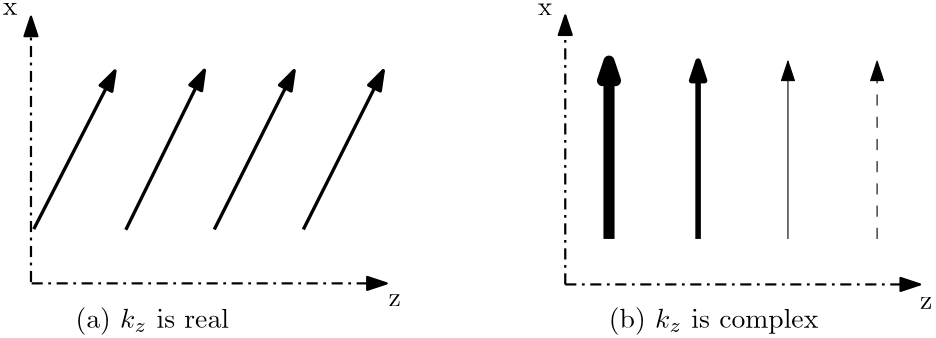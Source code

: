 <?xml version="1.0"?>
<!DOCTYPE ipe SYSTEM "ipe.dtd">
<ipe version="70005" creator="Ipe 7.1.1">
<info created="D:20120709160409" modified="D:20120710164945"/>
<ipestyle name="basic">
<symbol name="arrow/arc(spx)">
<path stroke="sym-stroke" fill="sym-stroke" pen="sym-pen">
0 0 m
-1 0.333 l
-1 -0.333 l
h
</path>
</symbol>
<symbol name="arrow/farc(spx)">
<path stroke="sym-stroke" fill="white" pen="sym-pen">
0 0 m
-1 0.333 l
-1 -0.333 l
h
</path>
</symbol>
<symbol name="mark/circle(sx)" transformations="translations">
<path fill="sym-stroke">
0.6 0 0 0.6 0 0 e
0.4 0 0 0.4 0 0 e
</path>
</symbol>
<symbol name="mark/disk(sx)" transformations="translations">
<path fill="sym-stroke">
0.6 0 0 0.6 0 0 e
</path>
</symbol>
<symbol name="mark/fdisk(sfx)" transformations="translations">
<group>
<path fill="sym-fill">
0.5 0 0 0.5 0 0 e
</path>
<path fill="sym-stroke" fillrule="eofill">
0.6 0 0 0.6 0 0 e
0.4 0 0 0.4 0 0 e
</path>
</group>
</symbol>
<symbol name="mark/box(sx)" transformations="translations">
<path fill="sym-stroke" fillrule="eofill">
-0.6 -0.6 m
0.6 -0.6 l
0.6 0.6 l
-0.6 0.6 l
h
-0.4 -0.4 m
0.4 -0.4 l
0.4 0.4 l
-0.4 0.4 l
h
</path>
</symbol>
<symbol name="mark/square(sx)" transformations="translations">
<path fill="sym-stroke">
-0.6 -0.6 m
0.6 -0.6 l
0.6 0.6 l
-0.6 0.6 l
h
</path>
</symbol>
<symbol name="mark/fsquare(sfx)" transformations="translations">
<group>
<path fill="sym-fill">
-0.5 -0.5 m
0.5 -0.5 l
0.5 0.5 l
-0.5 0.5 l
h
</path>
<path fill="sym-stroke" fillrule="eofill">
-0.6 -0.6 m
0.6 -0.6 l
0.6 0.6 l
-0.6 0.6 l
h
-0.4 -0.4 m
0.4 -0.4 l
0.4 0.4 l
-0.4 0.4 l
h
</path>
</group>
</symbol>
<symbol name="mark/cross(sx)" transformations="translations">
<group>
<path fill="sym-stroke">
-0.43 -0.57 m
0.57 0.43 l
0.43 0.57 l
-0.57 -0.43 l
h
</path>
<path fill="sym-stroke">
-0.43 0.57 m
0.57 -0.43 l
0.43 -0.57 l
-0.57 0.43 l
h
</path>
</group>
</symbol>
<symbol name="arrow/fnormal(spx)">
<path stroke="sym-stroke" fill="white" pen="sym-pen">
0 0 m
-1 0.333 l
-1 -0.333 l
h
</path>
</symbol>
<symbol name="arrow/pointed(spx)">
<path stroke="sym-stroke" fill="sym-stroke" pen="sym-pen">
0 0 m
-1 0.333 l
-0.8 0 l
-1 -0.333 l
h
</path>
</symbol>
<symbol name="arrow/fpointed(spx)">
<path stroke="sym-stroke" fill="white" pen="sym-pen">
0 0 m
-1 0.333 l
-0.8 0 l
-1 -0.333 l
h
</path>
</symbol>
<symbol name="arrow/linear(spx)">
<path stroke="sym-stroke" pen="sym-pen">
-1 0.333 m
0 0 l
-1 -0.333 l
</path>
</symbol>
<symbol name="arrow/fdouble(spx)">
<path stroke="sym-stroke" fill="white" pen="sym-pen">
0 0 m
-1 0.333 l
-1 -0.333 l
h
-1 0 m
-2 0.333 l
-2 -0.333 l
h
</path>
</symbol>
<symbol name="arrow/double(spx)">
<path stroke="sym-stroke" fill="sym-stroke" pen="sym-pen">
0 0 m
-1 0.333 l
-1 -0.333 l
h
-1 0 m
-2 0.333 l
-2 -0.333 l
h
</path>
</symbol>
<pen name="heavier" value="0.8"/>
<pen name="fat" value="1.2"/>
<pen name="ultrafat" value="2"/>
<symbolsize name="large" value="5"/>
<symbolsize name="small" value="2"/>
<symbolsize name="tiny" value="1.1"/>
<arrowsize name="large" value="10"/>
<arrowsize name="small" value="5"/>
<arrowsize name="tiny" value="3"/>
<color name="red" value="1 0 0"/>
<color name="green" value="0 1 0"/>
<color name="blue" value="0 0 1"/>
<color name="yellow" value="1 1 0"/>
<color name="orange" value="1 0.647 0"/>
<color name="gold" value="1 0.843 0"/>
<color name="purple" value="0.627 0.125 0.941"/>
<color name="gray" value="0.745"/>
<color name="brown" value="0.647 0.165 0.165"/>
<color name="navy" value="0 0 0.502"/>
<color name="pink" value="1 0.753 0.796"/>
<color name="seagreen" value="0.18 0.545 0.341"/>
<color name="turquoise" value="0.251 0.878 0.816"/>
<color name="violet" value="0.933 0.51 0.933"/>
<color name="darkblue" value="0 0 0.545"/>
<color name="darkcyan" value="0 0.545 0.545"/>
<color name="darkgray" value="0.663"/>
<color name="darkgreen" value="0 0.392 0"/>
<color name="darkmagenta" value="0.545 0 0.545"/>
<color name="darkorange" value="1 0.549 0"/>
<color name="darkred" value="0.545 0 0"/>
<color name="lightblue" value="0.678 0.847 0.902"/>
<color name="lightcyan" value="0.878 1 1"/>
<color name="lightgray" value="0.827"/>
<color name="lightgreen" value="0.565 0.933 0.565"/>
<color name="lightyellow" value="1 1 0.878"/>
<dashstyle name="dashed" value="[4] 0"/>
<dashstyle name="dotted" value="[1 3] 0"/>
<dashstyle name="dash dotted" value="[4 2 1 2] 0"/>
<dashstyle name="dash dot dotted" value="[4 2 1 2 1 2] 0"/>
<textsize name="large" value="\large"/>
<textsize name="Large" value="\Large"/>
<textsize name="LARGE" value="\LARGE"/>
<textsize name="huge" value="\huge"/>
<textsize name="Huge" value="\Huge"/>
<textsize name="small" value="\small"/>
<textsize name="footnote" value="\footnotesize"/>
<textsize name="tiny" value="\tiny"/>
<textstyle name="center" begin="\begin{center}" end="\end{center}"/>
<textstyle name="itemize" begin="\begin{itemize}" end="\end{itemize}"/>
<textstyle name="item" begin="\begin{itemize}\item{}" end="\end{itemize}"/>
<gridsize name="4 pts" value="4"/>
<gridsize name="8 pts (~3 mm)" value="8"/>
<gridsize name="16 pts (~6 mm)" value="16"/>
<gridsize name="32 pts (~12 mm)" value="32"/>
<gridsize name="10 pts (~3.5 mm)" value="10"/>
<gridsize name="20 pts (~7 mm)" value="20"/>
<gridsize name="14 pts (~5 mm)" value="14"/>
<gridsize name="28 pts (~10 mm)" value="28"/>
<gridsize name="56 pts (~20 mm)" value="56"/>
<anglesize name="90 deg" value="90"/>
<anglesize name="60 deg" value="60"/>
<anglesize name="45 deg" value="45"/>
<anglesize name="30 deg" value="30"/>
<anglesize name="22.5 deg" value="22.5"/>
<tiling name="falling" angle="-60" step="4" width="1"/>
<tiling name="rising" angle="30" step="4" width="1"/>
</ipestyle>
<page>
<layer name="alpha"/>
<view layers="alpha" active="alpha"/>
<path layer="alpha" matrix="1 0 0 1.00775 0 -5.46321" stroke="black" dash="dash dotted" pen="heavier" arrow="normal/normal">
63.9658 704.486 m
63.9658 799.265 l
</path>
<path matrix="0.993 0 0 0.233333 0.449402 539.744" stroke="black" dash="dash dotted" pen="heavier" arrow="normal/normal">
64.1958 704.014 m
192.901 703.954 l
</path>
<text matrix="1 0 0 1 5.83252 -9.33204" transformations="translations" pos="47.9805 810.062" stroke="black" type="label" width="5.258" height="4.289" depth="0" valign="baseline">x</text>
<text matrix="1 0 0 1 -1.1665 9.91529" transformations="translations" pos="193.864 685.865" stroke="black" type="label" width="4.428" height="4.289" depth="0" valign="baseline">z</text>
<text matrix="1 0 0 1 12.6699 11.207" transformations="translations" pos="67.3301 676.793" stroke="black" type="label" width="55.245" height="7.473" depth="2.49" valign="baseline">(a) $k_z$ is real</text>
<path stroke="black" dash="dash dotted" pen="heavier" arrow="normal/normal">
256.304 703.623 m
256.304 800.443 l
</path>
<path matrix="1.0043 0 0 1 -1.10263 0" stroke="black" dash="dash dotted" pen="heavier" arrow="normal/normal">
256.304 703.623 m
383.453 703.623 l
</path>
<text matrix="1 0 0 1 4.08277 -1.74976" transformations="translations" pos="242.306 802.193" stroke="black" type="label" width="5.258" height="4.289" depth="0" valign="baseline">x</text>
<text matrix="1 0 0 1 4.66602 2.33301" transformations="translations" pos="379.37 692.541" stroke="black" type="label" width="4.428" height="4.289" depth="0" valign="baseline">z</text>
<text matrix="1 0 0 1 -23.382 19.372" transformations="translations" pos="295.382 668.628" stroke="black" type="label" width="75.42" height="7.473" depth="2.49" valign="baseline">(b) $k_z$ is complex</text>
<path matrix="0.876609 -0.449854 0.455449 0.887512 -332.162 121.395" stroke="black" pen="fat" arrow="normal/normal">
79.5784 718.788 m
79.5784 782.945 l
</path>
<path matrix="0.897113 -0.4418 0.444761 0.903125 -322.278 123.725" stroke="black" pen="fat" arrow="normal/normal">
112.241 718.788 m
112.241 782.362 l
</path>
<path matrix="0 0 0.456159 0.907861 -198.461 69.7882" stroke="black" pen="fat" arrow="normal/normal">
144.903 719.954 m
144.319 782.945 l
</path>
<path matrix="0.893334 -0.449392 0.456591 0.907644 -324.289 149.223" stroke="black" pen="fat" arrow="normal/normal">
176.398 719.954 m
176.398 782.945 l
</path>
<path matrix="1 0 0 1.01602 0 -10.894" stroke="black" pen="4" arrow="normal/normal">
272.052 719.371 m
272.052 782.362 l
</path>
<path matrix="1 0 0 1.01602 0 -10.894" stroke="black" pen="2" arrow="normal/normal">
304.13 719.371 m
304.13 782.362 l
</path>
<path matrix="1 0 0 1.0024 0 -1.22618" stroke="black" arrow="normal/normal">
336.472 719.502 m
336.472 783.349 l
</path>
<path matrix="1 0 0 1.0024 0 -0.880355" stroke="black" dash="dashed" arrow="normal/normal">
368.568 719.157 m
368.568 783.004 l
</path>
</page>
</ipe>
